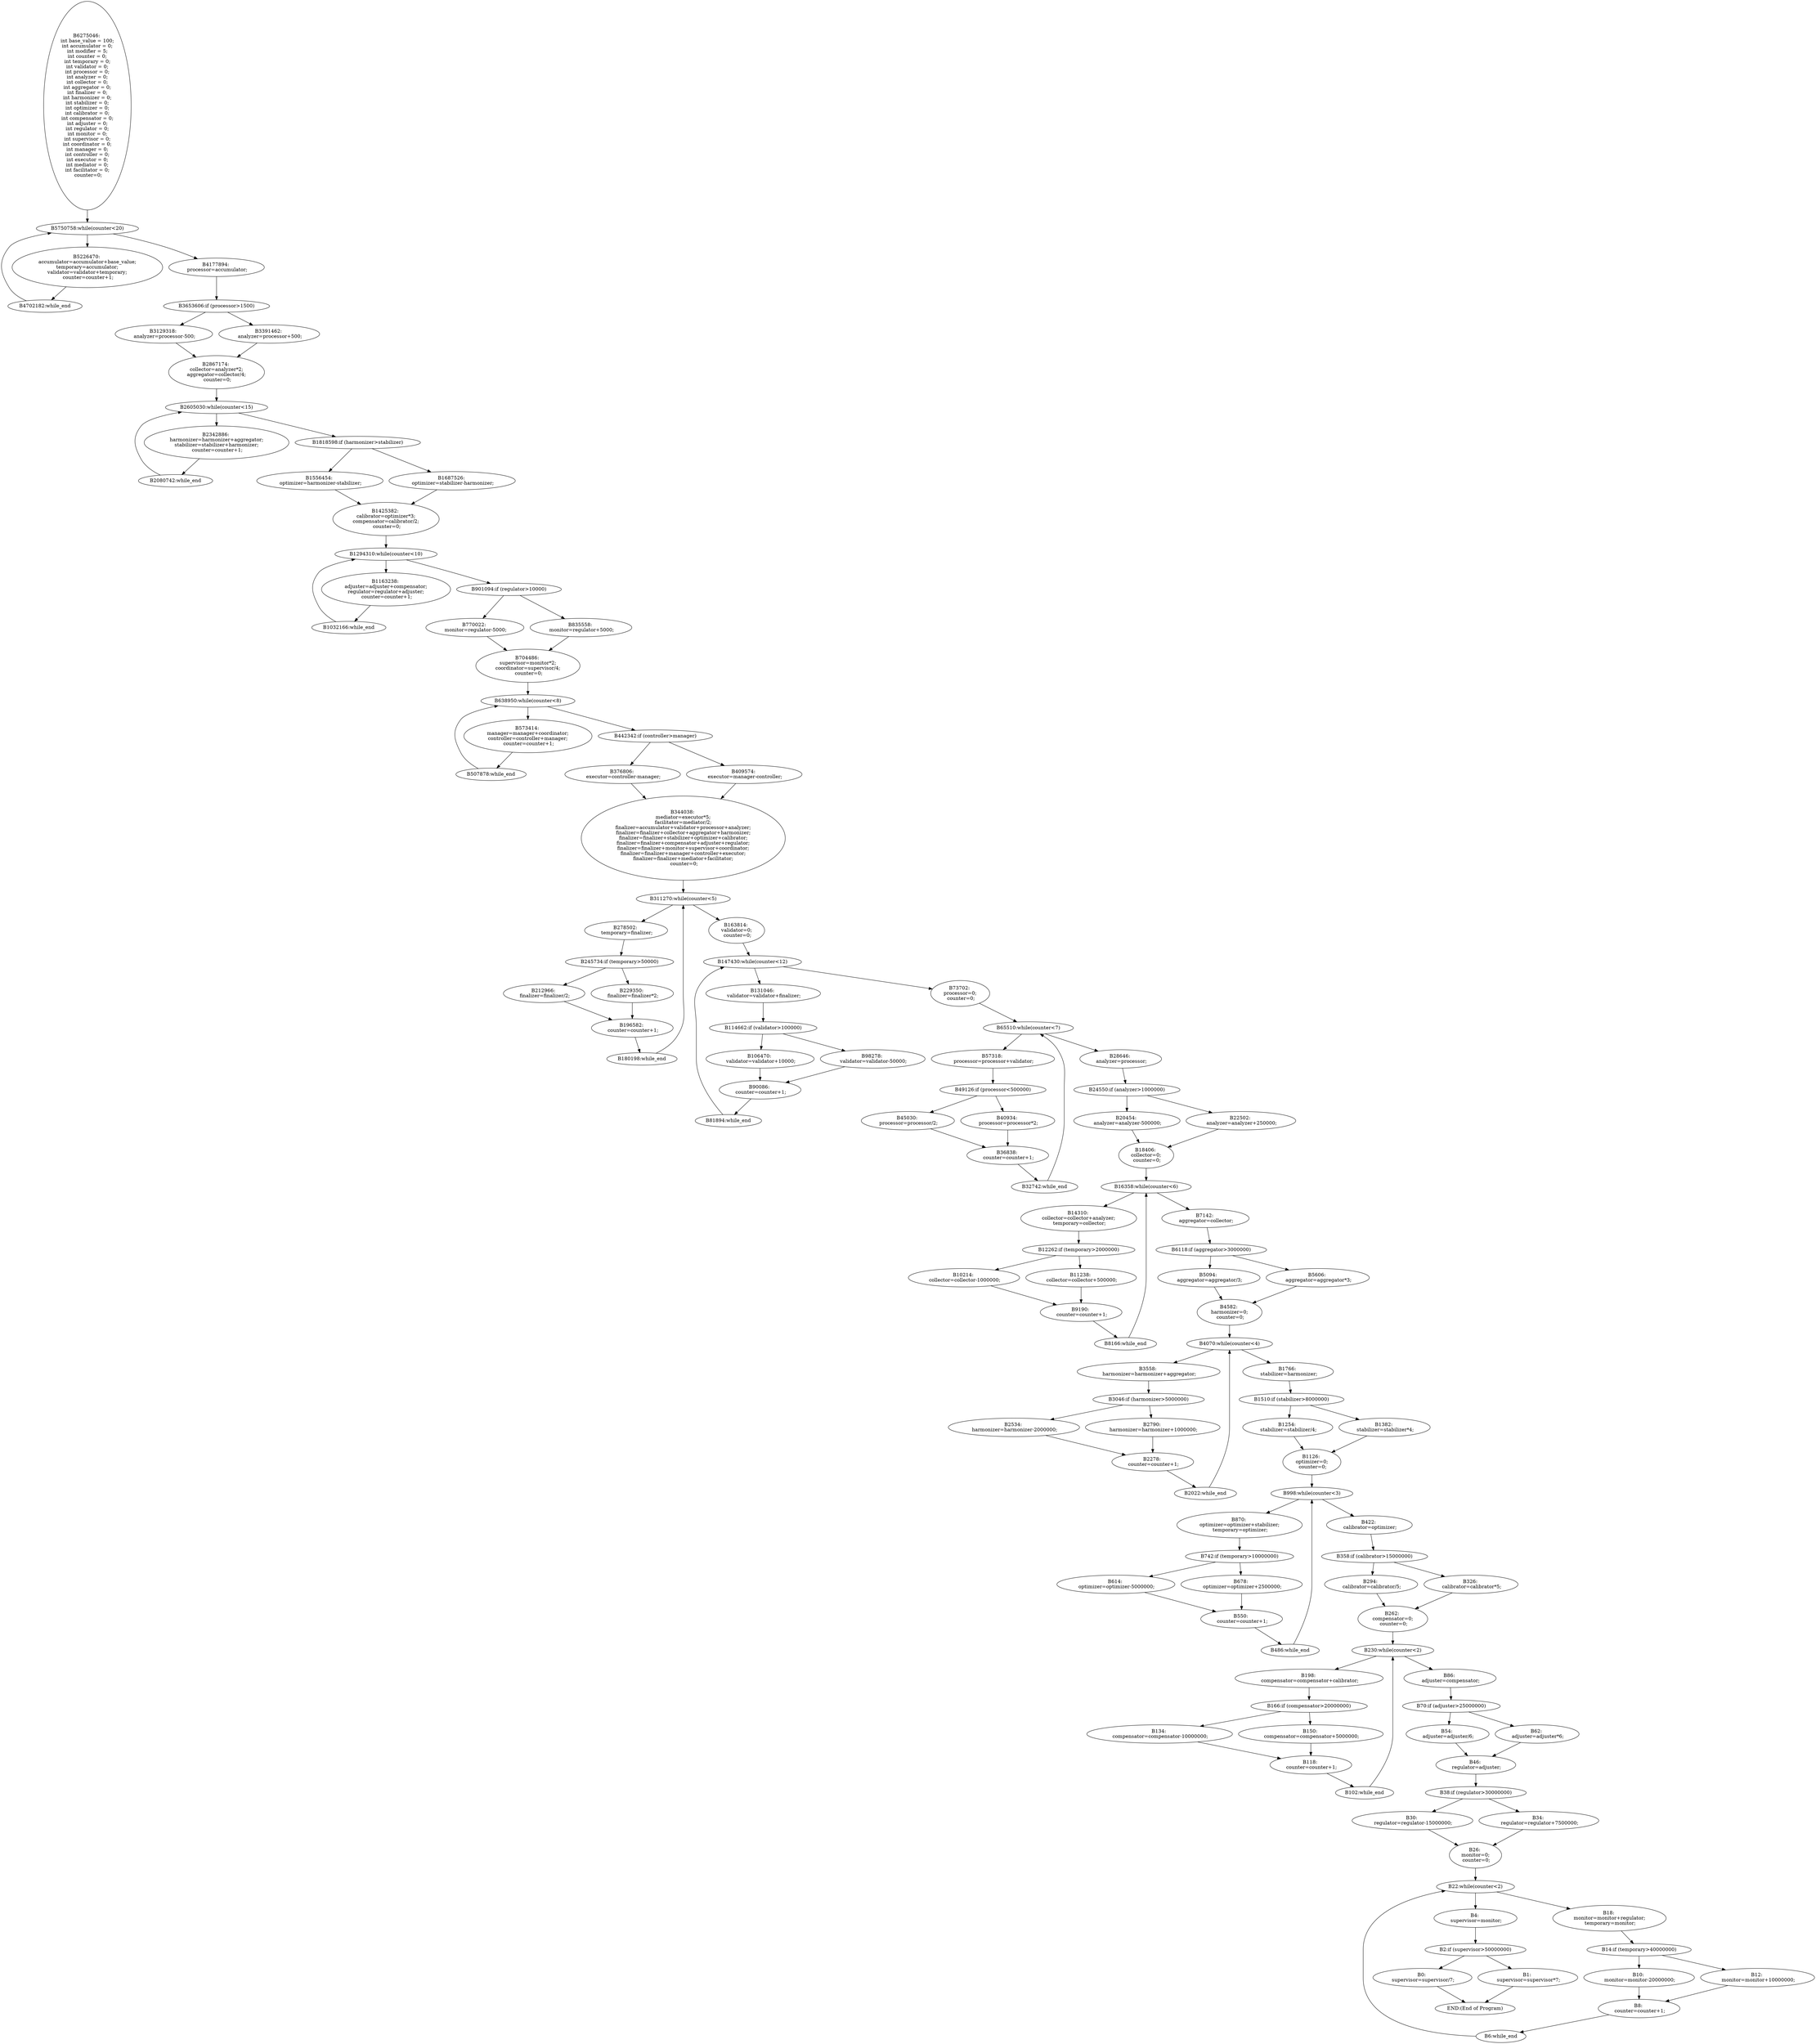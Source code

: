 digraph { 
B6275046 [label = "B6275046: \n int base_value = 100; \n int accumulator = 0; \n int modifier = 5; \n int counter = 0; \n int temporary = 0; \n int validator = 0; \n int processor = 0; \n int analyzer = 0; \n int collector = 0; \n int aggregator = 0; \n int finalizer = 0; \n int harmonizer = 0; \n int stabilizer = 0; \n int optimizer = 0; \n int calibrator = 0; \n int compensator = 0; \n int adjuster = 0; \n int regulator = 0; \n int monitor = 0; \n int supervisor = 0; \n int coordinator = 0; \n int manager = 0; \n int controller = 0; \n int executor = 0; \n int mediator = 0; \n int facilitator = 0; \n counter=0;"];
B5750758 [label = "B5750758:while(counter<20)"];
B5226470 [label = "B5226470: \n accumulator=accumulator+base_value; \n temporary=accumulator; \n validator=validator+temporary; \n counter=counter+1;"];
B4702182 [label = "B4702182:while_end"];
B4177894 [label = "B4177894: \n processor=accumulator;"];
B3653606 [label = "B3653606:if (processor>1500)"];
B3129318 [label = "B3129318: \n analyzer=processor-500;"];
B3391462 [label = "B3391462: \n analyzer=processor+500;"];
B2867174 [label = "B2867174: \n collector=analyzer*2; \n aggregator=collector/4; \n counter=0;"];
B2605030 [label = "B2605030:while(counter<15)"];
B2342886 [label = "B2342886: \n harmonizer=harmonizer+aggregator; \n stabilizer=stabilizer+harmonizer; \n counter=counter+1;"];
B2080742 [label = "B2080742:while_end"];
B1818598 [label = "B1818598:if (harmonizer>stabilizer)"];
B1556454 [label = "B1556454: \n optimizer=harmonizer-stabilizer;"];
B1687526 [label = "B1687526: \n optimizer=stabilizer-harmonizer;"];
B1425382 [label = "B1425382: \n calibrator=optimizer*3; \n compensator=calibrator/2; \n counter=0;"];
B1294310 [label = "B1294310:while(counter<10)"];
B1163238 [label = "B1163238: \n adjuster=adjuster+compensator; \n regulator=regulator+adjuster; \n counter=counter+1;"];
B1032166 [label = "B1032166:while_end"];
B901094 [label = "B901094:if (regulator>10000)"];
B770022 [label = "B770022: \n monitor=regulator-5000;"];
B835558 [label = "B835558: \n monitor=regulator+5000;"];
B704486 [label = "B704486: \n supervisor=monitor*2; \n coordinator=supervisor/4; \n counter=0;"];
B638950 [label = "B638950:while(counter<8)"];
B573414 [label = "B573414: \n manager=manager+coordinator; \n controller=controller+manager; \n counter=counter+1;"];
B507878 [label = "B507878:while_end"];
B442342 [label = "B442342:if (controller>manager)"];
B376806 [label = "B376806: \n executor=controller-manager;"];
B409574 [label = "B409574: \n executor=manager-controller;"];
B344038 [label = "B344038: \n mediator=executor*5; \n facilitator=mediator/2; \n finalizer=accumulator+validator+processor+analyzer; \n finalizer=finalizer+collector+aggregator+harmonizer; \n finalizer=finalizer+stabilizer+optimizer+calibrator; \n finalizer=finalizer+compensator+adjuster+regulator; \n finalizer=finalizer+monitor+supervisor+coordinator; \n finalizer=finalizer+manager+controller+executor; \n finalizer=finalizer+mediator+facilitator; \n counter=0;"];
B311270 [label = "B311270:while(counter<5)"];
B278502 [label = "B278502: \n temporary=finalizer;"];
B245734 [label = "B245734:if (temporary>50000)"];
B212966 [label = "B212966: \n finalizer=finalizer/2;"];
B229350 [label = "B229350: \n finalizer=finalizer*2;"];
B196582 [label = "B196582: \n counter=counter+1;"];
B180198 [label = "B180198:while_end"];
B163814 [label = "B163814: \n validator=0; \n counter=0;"];
B147430 [label = "B147430:while(counter<12)"];
B131046 [label = "B131046: \n validator=validator+finalizer;"];
B114662 [label = "B114662:if (validator>100000)"];
B98278 [label = "B98278: \n validator=validator-50000;"];
B106470 [label = "B106470: \n validator=validator+10000;"];
B90086 [label = "B90086: \n counter=counter+1;"];
B81894 [label = "B81894:while_end"];
B73702 [label = "B73702: \n processor=0; \n counter=0;"];
B65510 [label = "B65510:while(counter<7)"];
B57318 [label = "B57318: \n processor=processor+validator;"];
B49126 [label = "B49126:if (processor<500000)"];
B40934 [label = "B40934: \n processor=processor*2;"];
B45030 [label = "B45030: \n processor=processor/2;"];
B36838 [label = "B36838: \n counter=counter+1;"];
B32742 [label = "B32742:while_end"];
B28646 [label = "B28646: \n analyzer=processor;"];
B24550 [label = "B24550:if (analyzer>1000000)"];
B20454 [label = "B20454: \n analyzer=analyzer-500000;"];
B22502 [label = "B22502: \n analyzer=analyzer+250000;"];
B18406 [label = "B18406: \n collector=0; \n counter=0;"];
B16358 [label = "B16358:while(counter<6)"];
B14310 [label = "B14310: \n collector=collector+analyzer; \n temporary=collector;"];
B12262 [label = "B12262:if (temporary>2000000)"];
B10214 [label = "B10214: \n collector=collector-1000000;"];
B11238 [label = "B11238: \n collector=collector+500000;"];
B9190 [label = "B9190: \n counter=counter+1;"];
B8166 [label = "B8166:while_end"];
B7142 [label = "B7142: \n aggregator=collector;"];
B6118 [label = "B6118:if (aggregator>3000000)"];
B5094 [label = "B5094: \n aggregator=aggregator/3;"];
B5606 [label = "B5606: \n aggregator=aggregator*3;"];
B4582 [label = "B4582: \n harmonizer=0; \n counter=0;"];
B4070 [label = "B4070:while(counter<4)"];
B3558 [label = "B3558: \n harmonizer=harmonizer+aggregator;"];
B3046 [label = "B3046:if (harmonizer>5000000)"];
B2534 [label = "B2534: \n harmonizer=harmonizer-2000000;"];
B2790 [label = "B2790: \n harmonizer=harmonizer+1000000;"];
B2278 [label = "B2278: \n counter=counter+1;"];
B2022 [label = "B2022:while_end"];
B1766 [label = "B1766: \n stabilizer=harmonizer;"];
B1510 [label = "B1510:if (stabilizer>8000000)"];
B1254 [label = "B1254: \n stabilizer=stabilizer/4;"];
B1382 [label = "B1382: \n stabilizer=stabilizer*4;"];
B1126 [label = "B1126: \n optimizer=0; \n counter=0;"];
B998 [label = "B998:while(counter<3)"];
B870 [label = "B870: \n optimizer=optimizer+stabilizer; \n temporary=optimizer;"];
B742 [label = "B742:if (temporary>10000000)"];
B614 [label = "B614: \n optimizer=optimizer-5000000;"];
B678 [label = "B678: \n optimizer=optimizer+2500000;"];
B550 [label = "B550: \n counter=counter+1;"];
B486 [label = "B486:while_end"];
B422 [label = "B422: \n calibrator=optimizer;"];
B358 [label = "B358:if (calibrator>15000000)"];
B294 [label = "B294: \n calibrator=calibrator/5;"];
B326 [label = "B326: \n calibrator=calibrator*5;"];
B262 [label = "B262: \n compensator=0; \n counter=0;"];
B230 [label = "B230:while(counter<2)"];
B198 [label = "B198: \n compensator=compensator+calibrator;"];
B166 [label = "B166:if (compensator>20000000)"];
B134 [label = "B134: \n compensator=compensator-10000000;"];
B150 [label = "B150: \n compensator=compensator+5000000;"];
B118 [label = "B118: \n counter=counter+1;"];
B102 [label = "B102:while_end"];
B86 [label = "B86: \n adjuster=compensator;"];
B70 [label = "B70:if (adjuster>25000000)"];
B54 [label = "B54: \n adjuster=adjuster/6;"];
B62 [label = "B62: \n adjuster=adjuster*6;"];
B46 [label = "B46: \n regulator=adjuster;"];
B38 [label = "B38:if (regulator>30000000)"];
B30 [label = "B30: \n regulator=regulator-15000000;"];
B34 [label = "B34: \n regulator=regulator+7500000;"];
B26 [label = "B26: \n monitor=0; \n counter=0;"];
B22 [label = "B22:while(counter<2)"];
B18 [label = "B18: \n monitor=monitor+regulator; \n temporary=monitor;"];
B14 [label = "B14:if (temporary>40000000)"];
B10 [label = "B10: \n monitor=monitor-20000000;"];
B12 [label = "B12: \n monitor=monitor+10000000;"];
B8 [label = "B8: \n counter=counter+1;"];
B6 [label = "B6:while_end"];
B4 [label = "B4: \n supervisor=monitor;"];
B2 [label = "B2:if (supervisor>50000000)"];
B0 [label = "B0: \n supervisor=supervisor/7;"];
B1 [label = "B1: \n supervisor=supervisor*7;"];
END [label = "END:(End of Program)"];

B6275046 -> B5750758;
B4702182 -> B5750758;
B5750758 -> B4177894;
B5750758 -> B5226470;
B5226470 -> B4702182;
B4177894 -> B3653606;
B3653606 -> B3129318;
B3653606 -> B3391462;
B3129318 -> B2867174;
B2867174 -> B2605030;
B2080742 -> B2605030;
B2605030 -> B1818598;
B2605030 -> B2342886;
B2342886 -> B2080742;
B1818598 -> B1556454;
B1818598 -> B1687526;
B1556454 -> B1425382;
B1425382 -> B1294310;
B1032166 -> B1294310;
B1294310 -> B901094;
B1294310 -> B1163238;
B1163238 -> B1032166;
B901094 -> B770022;
B901094 -> B835558;
B770022 -> B704486;
B704486 -> B638950;
B507878 -> B638950;
B638950 -> B442342;
B638950 -> B573414;
B573414 -> B507878;
B442342 -> B376806;
B442342 -> B409574;
B376806 -> B344038;
B344038 -> B311270;
B180198 -> B311270;
B311270 -> B163814;
B311270 -> B278502;
B278502 -> B245734;
B245734 -> B212966;
B245734 -> B229350;
B212966 -> B196582;
B196582 -> B180198;
B163814 -> B147430;
B81894 -> B147430;
B147430 -> B73702;
B147430 -> B131046;
B131046 -> B114662;
B114662 -> B98278;
B114662 -> B106470;
B98278 -> B90086;
B90086 -> B81894;
B73702 -> B65510;
B32742 -> B65510;
B65510 -> B28646;
B65510 -> B57318;
B57318 -> B49126;
B49126 -> B40934;
B49126 -> B45030;
B40934 -> B36838;
B36838 -> B32742;
B28646 -> B24550;
B24550 -> B20454;
B24550 -> B22502;
B20454 -> B18406;
B18406 -> B16358;
B8166 -> B16358;
B16358 -> B7142;
B16358 -> B14310;
B14310 -> B12262;
B12262 -> B10214;
B12262 -> B11238;
B10214 -> B9190;
B9190 -> B8166;
B7142 -> B6118;
B6118 -> B5094;
B6118 -> B5606;
B5094 -> B4582;
B4582 -> B4070;
B2022 -> B4070;
B4070 -> B1766;
B4070 -> B3558;
B3558 -> B3046;
B3046 -> B2534;
B3046 -> B2790;
B2534 -> B2278;
B2278 -> B2022;
B1766 -> B1510;
B1510 -> B1254;
B1510 -> B1382;
B1254 -> B1126;
B1126 -> B998;
B486 -> B998;
B998 -> B422;
B998 -> B870;
B870 -> B742;
B742 -> B614;
B742 -> B678;
B614 -> B550;
B550 -> B486;
B422 -> B358;
B358 -> B294;
B358 -> B326;
B294 -> B262;
B262 -> B230;
B102 -> B230;
B230 -> B86;
B230 -> B198;
B198 -> B166;
B166 -> B134;
B166 -> B150;
B134 -> B118;
B118 -> B102;
B86 -> B70;
B70 -> B54;
B70 -> B62;
B54 -> B46;
B46 -> B38;
B38 -> B30;
B38 -> B34;
B30 -> B26;
B26 -> B22;
B6 -> B22;
B22 -> B4;
B22 -> B18;
B18 -> B14;
B14 -> B10;
B14 -> B12;
B10 -> B8;
B8 -> B6;
B4 -> B2;
B2 -> B0;
B2 -> B1;
B0 -> END;
B1 -> END;
B12 -> B8;
B34 -> B26;
B62 -> B46;
B150 -> B118;
B326 -> B262;
B678 -> B550;
B1382 -> B1126;
B2790 -> B2278;
B5606 -> B4582;
B11238 -> B9190;
B22502 -> B18406;
B45030 -> B36838;
B106470 -> B90086;
B229350 -> B196582;
B409574 -> B344038;
B835558 -> B704486;
B1687526 -> B1425382;
B3391462 -> B2867174;

}
